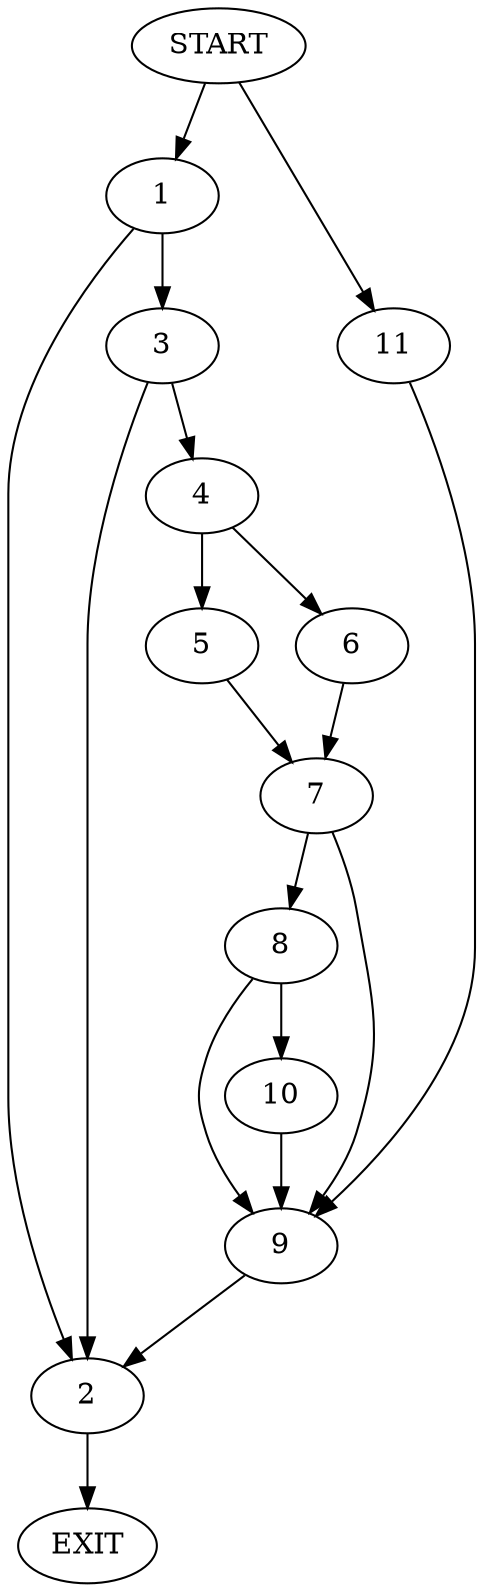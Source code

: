 digraph {
0 [label="START"]
12 [label="EXIT"]
0 -> 1
1 -> 2
1 -> 3
3 -> 2
3 -> 4
2 -> 12
4 -> 5
4 -> 6
6 -> 7
5 -> 7
7 -> 8
7 -> 9
9 -> 2
8 -> 10
8 -> 9
10 -> 9
0 -> 11
11 -> 9
}
